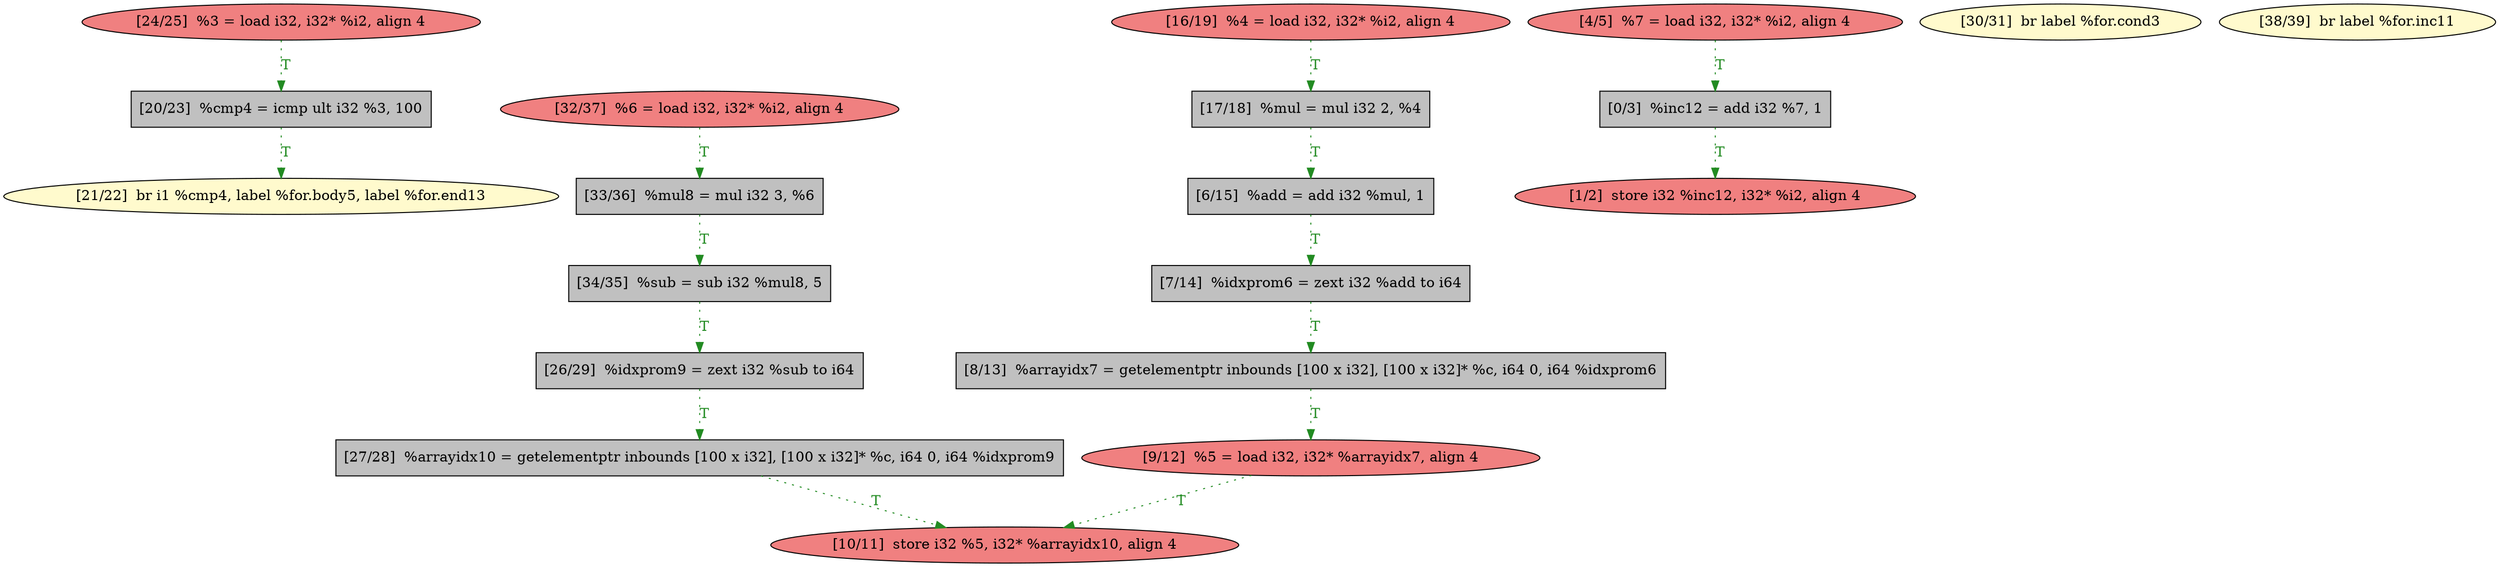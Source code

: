 
digraph G {


node363 [fillcolor=lemonchiffon,label="[21/22]  br i1 %cmp4, label %for.body5, label %for.end13",shape=ellipse,style=filled ]
node361 [fillcolor=lightcoral,label="[32/37]  %6 = load i32, i32* %i2, align 4",shape=ellipse,style=filled ]
node349 [fillcolor=grey,label="[26/29]  %idxprom9 = zext i32 %sub to i64",shape=rectangle,style=filled ]
node345 [fillcolor=lightcoral,label="[9/12]  %5 = load i32, i32* %arrayidx7, align 4",shape=ellipse,style=filled ]
node348 [fillcolor=grey,label="[6/15]  %add = add i32 %mul, 1",shape=rectangle,style=filled ]
node347 [fillcolor=grey,label="[7/14]  %idxprom6 = zext i32 %add to i64",shape=rectangle,style=filled ]
node356 [fillcolor=grey,label="[0/3]  %inc12 = add i32 %7, 1",shape=rectangle,style=filled ]
node346 [fillcolor=lemonchiffon,label="[30/31]  br label %for.cond3",shape=ellipse,style=filled ]
node352 [fillcolor=lightcoral,label="[10/11]  store i32 %5, i32* %arrayidx10, align 4",shape=ellipse,style=filled ]
node364 [fillcolor=lightcoral,label="[16/19]  %4 = load i32, i32* %i2, align 4",shape=ellipse,style=filled ]
node351 [fillcolor=lightcoral,label="[1/2]  store i32 %inc12, i32* %i2, align 4",shape=ellipse,style=filled ]
node350 [fillcolor=lightcoral,label="[24/25]  %3 = load i32, i32* %i2, align 4",shape=ellipse,style=filled ]
node353 [fillcolor=grey,label="[20/23]  %cmp4 = icmp ult i32 %3, 100",shape=rectangle,style=filled ]
node354 [fillcolor=grey,label="[17/18]  %mul = mul i32 2, %4",shape=rectangle,style=filled ]
node357 [fillcolor=lightcoral,label="[4/5]  %7 = load i32, i32* %i2, align 4",shape=ellipse,style=filled ]
node360 [fillcolor=grey,label="[33/36]  %mul8 = mul i32 3, %6",shape=rectangle,style=filled ]
node355 [fillcolor=grey,label="[8/13]  %arrayidx7 = getelementptr inbounds [100 x i32], [100 x i32]* %c, i64 0, i64 %idxprom6",shape=rectangle,style=filled ]
node362 [fillcolor=grey,label="[27/28]  %arrayidx10 = getelementptr inbounds [100 x i32], [100 x i32]* %c, i64 0, i64 %idxprom9",shape=rectangle,style=filled ]
node359 [fillcolor=lemonchiffon,label="[38/39]  br label %for.inc11",shape=ellipse,style=filled ]
node358 [fillcolor=grey,label="[34/35]  %sub = sub i32 %mul8, 5",shape=rectangle,style=filled ]

node361->node360 [style=dotted,color=forestgreen,label="T",fontcolor=forestgreen ]
node360->node358 [style=dotted,color=forestgreen,label="T",fontcolor=forestgreen ]
node354->node348 [style=dotted,color=forestgreen,label="T",fontcolor=forestgreen ]
node348->node347 [style=dotted,color=forestgreen,label="T",fontcolor=forestgreen ]
node350->node353 [style=dotted,color=forestgreen,label="T",fontcolor=forestgreen ]
node353->node363 [style=dotted,color=forestgreen,label="T",fontcolor=forestgreen ]
node358->node349 [style=dotted,color=forestgreen,label="T",fontcolor=forestgreen ]
node349->node362 [style=dotted,color=forestgreen,label="T",fontcolor=forestgreen ]
node356->node351 [style=dotted,color=forestgreen,label="T",fontcolor=forestgreen ]
node347->node355 [style=dotted,color=forestgreen,label="T",fontcolor=forestgreen ]
node357->node356 [style=dotted,color=forestgreen,label="T",fontcolor=forestgreen ]
node345->node352 [style=dotted,color=forestgreen,label="T",fontcolor=forestgreen ]
node364->node354 [style=dotted,color=forestgreen,label="T",fontcolor=forestgreen ]
node355->node345 [style=dotted,color=forestgreen,label="T",fontcolor=forestgreen ]
node362->node352 [style=dotted,color=forestgreen,label="T",fontcolor=forestgreen ]


}
